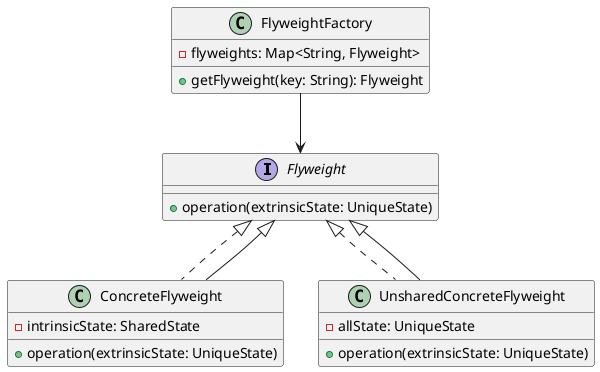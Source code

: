 @startuml
interface Flyweight {
    +operation(extrinsicState: UniqueState)
}

class ConcreteFlyweight implements Flyweight {
    -intrinsicState: SharedState
    +operation(extrinsicState: UniqueState)
}

class UnsharedConcreteFlyweight implements Flyweight {
    -allState: UniqueState
    +operation(extrinsicState: UniqueState)
}

class FlyweightFactory {
    -flyweights: Map<String, Flyweight>
    +getFlyweight(key: String): Flyweight
}

Flyweight <|-- ConcreteFlyweight
Flyweight <|-- UnsharedConcreteFlyweight
FlyweightFactory --> Flyweight
@enduml